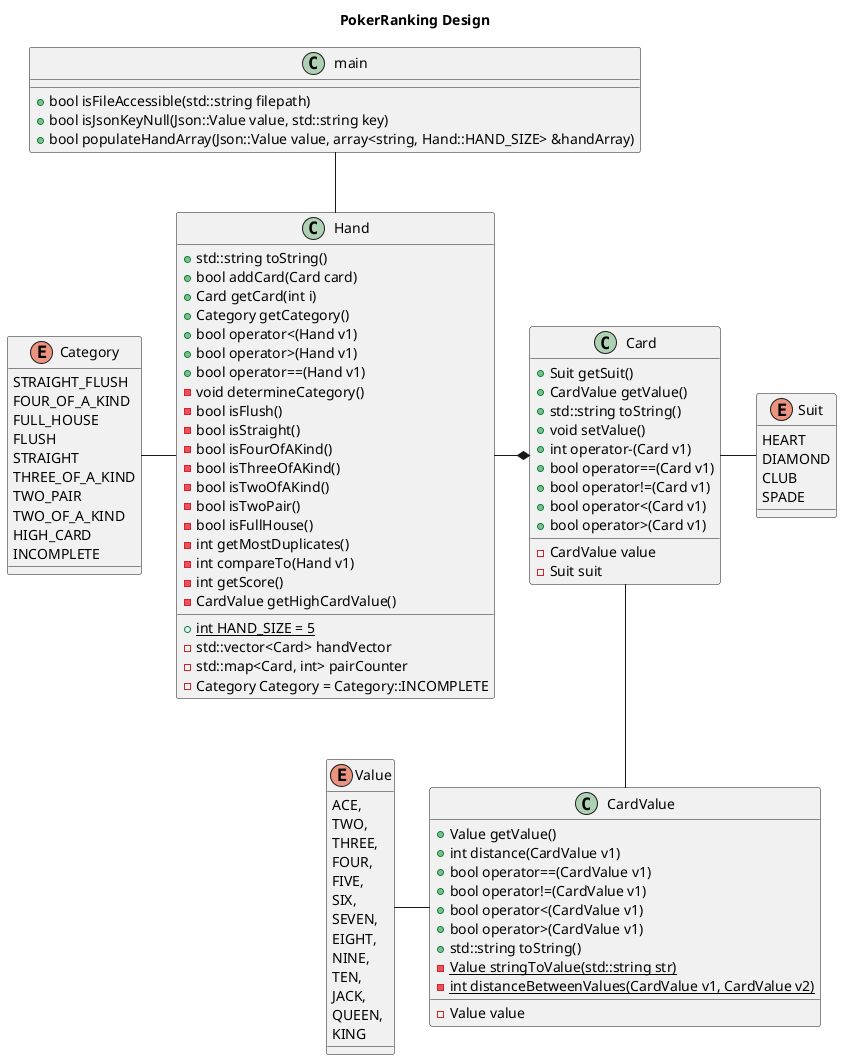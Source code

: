 @startuml PokerRanking Design

title PokerRanking Design

enum Suit
{
    HEART
    DIAMOND
    CLUB
    SPADE
}

class Card
{
    + Suit getSuit()
    + CardValue getValue()
    + std::string toString()
    + void setValue()
    + int operator-(Card v1)
    + bool operator==(Card v1)
    + bool operator!=(Card v1)
    + bool operator<(Card v1)
    + bool operator>(Card v1)
    __
    - CardValue value
    - Suit suit
}

enum Value
{
    ACE,
    TWO,
    THREE,
    FOUR,
    FIVE,
    SIX,
    SEVEN,
    EIGHT,
    NINE,
    TEN,
    JACK,
    QUEEN,
    KING
}

class CardValue
{
    + Value getValue()
    + int distance(CardValue v1)
    + bool operator==(CardValue v1)
    + bool operator!=(CardValue v1)
    + bool operator<(CardValue v1)
    + bool operator>(CardValue v1)
    + std::string toString()
    - {static} Value stringToValue(std::string str)
    - {static} int distanceBetweenValues(CardValue v1, CardValue v2)
    __
    - Value value
}

enum Category
{
    STRAIGHT_FLUSH
    FOUR_OF_A_KIND
    FULL_HOUSE
    FLUSH
    STRAIGHT
    THREE_OF_A_KIND
    TWO_PAIR
    TWO_OF_A_KIND
    HIGH_CARD
    INCOMPLETE
}

class Hand
{
    + std::string toString()
    + bool addCard(Card card)
    + Card getCard(int i)
    + Category getCategory()
    + bool operator<(Hand v1)
    + bool operator>(Hand v1)
    + bool operator==(Hand v1)
    - void determineCategory()
    - bool isFlush()
    - bool isStraight()
    - bool isFourOfAKind()
    - bool isThreeOfAKind()
    - bool isTwoOfAKind()
    - bool isTwoPair()
    - bool isFullHouse()
    - int getMostDuplicates()
    - int compareTo(Hand v1)
    - int getScore()
    - CardValue getHighCardValue()
    __
    + {static} int HAND_SIZE = 5
    - std::vector<Card> handVector
    - std::map<Card, int> pairCounter
    - Category Category = Category::INCOMPLETE
}

class main
{
    + bool isFileAccessible(std::string filepath)
    + bool isJsonKeyNull(Json::Value value, std::string key)
    + bool populateHandArray(Json::Value value, array<string, Hand::HAND_SIZE> &handArray)
}

main -- Hand
Hand -right-* Card
Card -- CardValue
Card -right- Suit
CardValue -left- Value

Hand -left- Category

@enduml